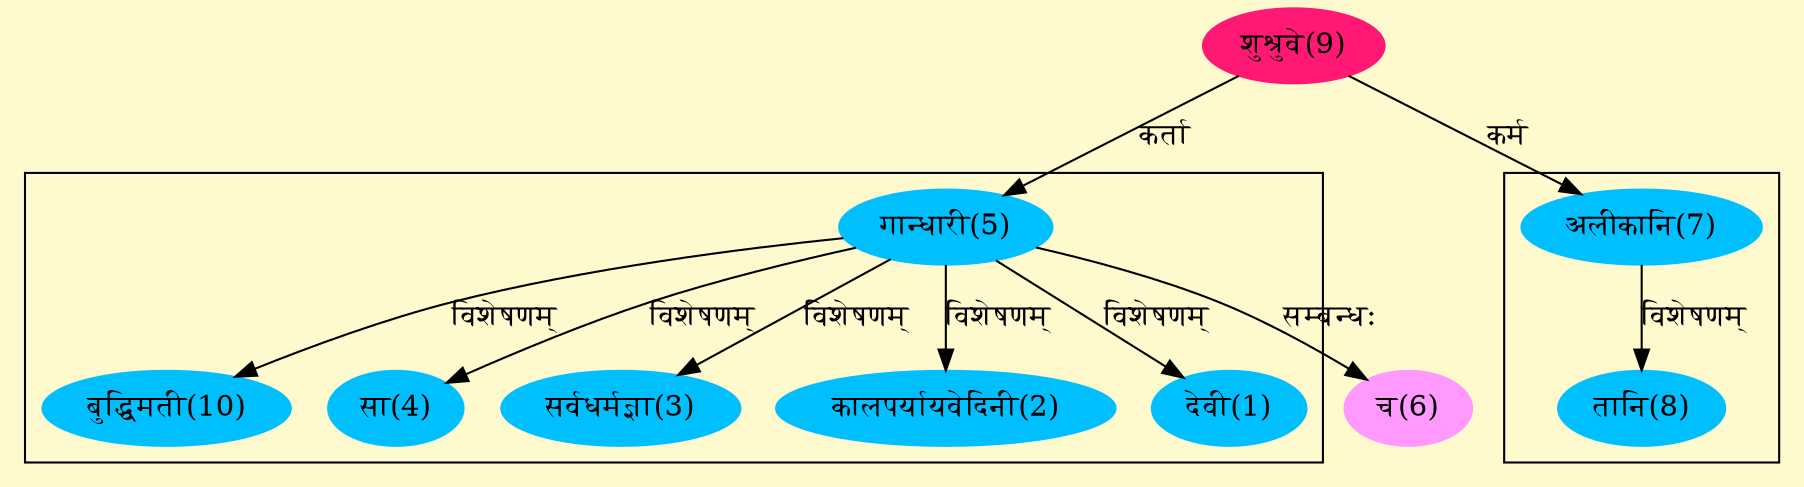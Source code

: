 digraph G{
rankdir=BT;
 compound=true;
 bgcolor="lemonchiffon1";

subgraph cluster_1{
Node1 [style=filled, color="#00BFFF" label = "देवी(1)"]
Node5 [style=filled, color="#00BFFF" label = "गान्धारी(5)"]
Node2 [style=filled, color="#00BFFF" label = "कालपर्यायवेदिनी(2)"]
Node3 [style=filled, color="#00BFFF" label = "सर्वधर्मज्ञा(3)"]
Node4 [style=filled, color="#00BFFF" label = "सा(4)"]
Node10 [style=filled, color="#00BFFF" label = "बुद्धिमती(10)"]

}

subgraph cluster_2{
Node8 [style=filled, color="#00BFFF" label = "तानि(8)"]
Node7 [style=filled, color="#00BFFF" label = "अलीकानि(7)"]

}
Node5 [style=filled, color="#00BFFF" label = "गान्धारी(5)"]
Node9 [style=filled, color="#FF1975" label = "शुश्रुवे(9)"]
Node6 [style=filled, color="#FF99FF" label = "च(6)"]
Node7 [style=filled, color="#00BFFF" label = "अलीकानि(7)"]
/* Start of Relations section */

Node1 -> Node5 [  label="विशेषणम्"  dir="back" ]
Node2 -> Node5 [  label="विशेषणम्"  dir="back" ]
Node3 -> Node5 [  label="विशेषणम्"  dir="back" ]
Node4 -> Node5 [  label="विशेषणम्"  dir="back" ]
Node5 -> Node9 [  label="कर्ता"  dir="back" ]
Node6 -> Node5 [  label="सम्बन्धः"  dir="back" ]
Node7 -> Node9 [  label="कर्म"  dir="back" ]
Node8 -> Node7 [  label="विशेषणम्"  dir="back" ]
Node10 -> Node5 [  label="विशेषणम्"  dir="back" ]
}
